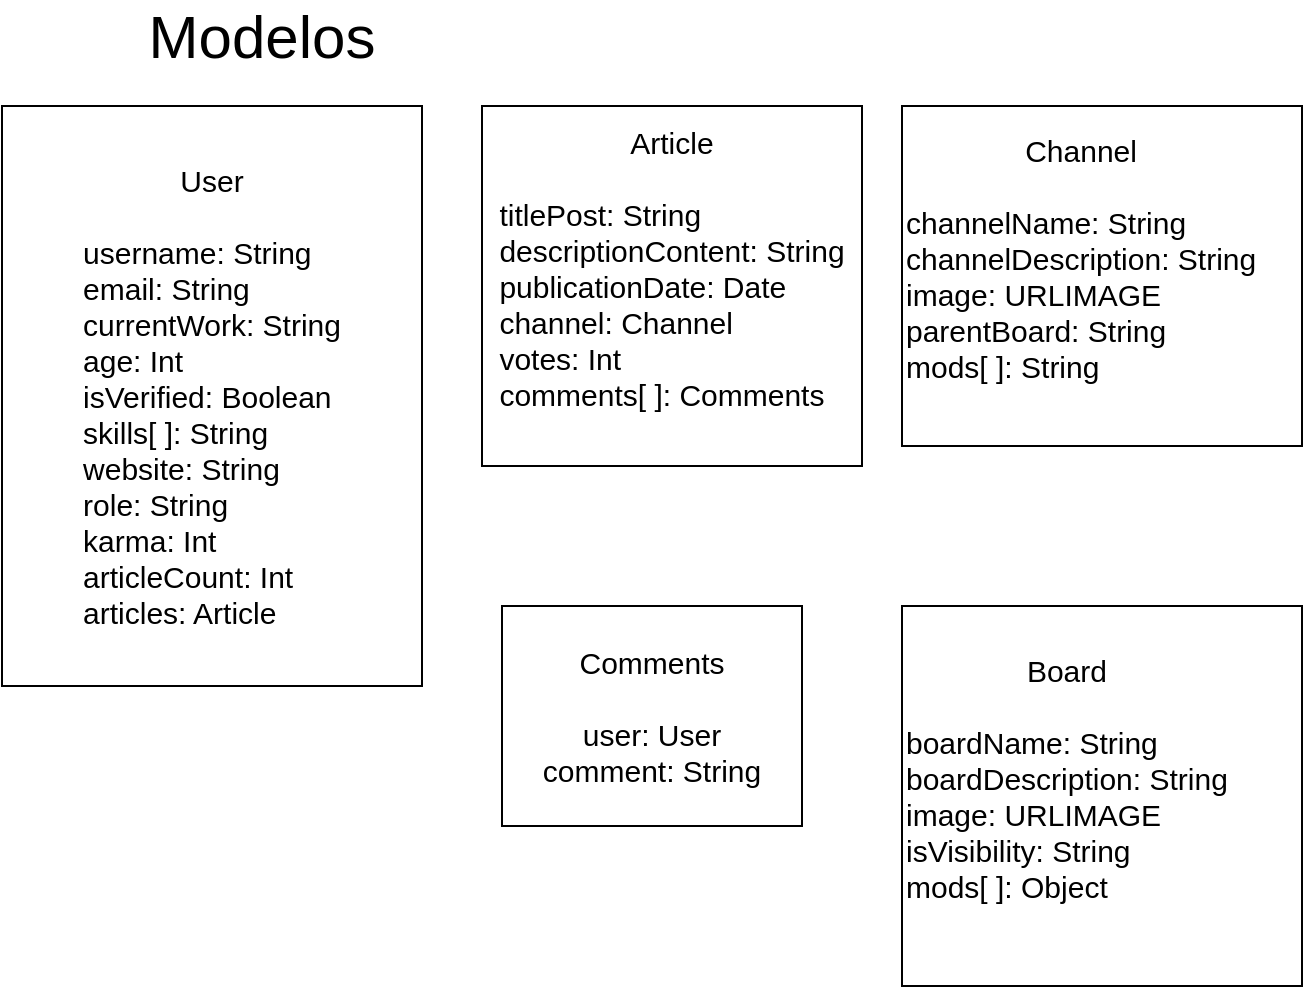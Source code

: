 <mxfile>
    <diagram id="zADwQ3SVAGStBw-cGWYm" name="Models">
        <mxGraphModel dx="1881" dy="617" grid="1" gridSize="10" guides="1" tooltips="1" connect="1" arrows="1" fold="1" page="1" pageScale="1" pageWidth="827" pageHeight="1169" math="0" shadow="0">
            <root>
                <mxCell id="0"/>
                <mxCell id="1" parent="0"/>
                <mxCell id="4" value="Modelos" style="text;html=1;strokeColor=none;fillColor=none;align=center;verticalAlign=middle;whiteSpace=wrap;rounded=0;fontStyle=0;fontSize=30;" parent="1" vertex="1">
                    <mxGeometry x="80" y="40" width="60" height="30" as="geometry"/>
                </mxCell>
                <mxCell id="11" value="User&lt;br&gt;&lt;br&gt;&lt;div style=&quot;text-align: left&quot;&gt;&lt;span&gt;username: String&lt;/span&gt;&lt;/div&gt;&lt;div style=&quot;text-align: left&quot;&gt;&lt;span&gt;email: String&lt;/span&gt;&lt;/div&gt;&lt;div style=&quot;text-align: left&quot;&gt;&lt;span&gt;currentWork: String&lt;/span&gt;&lt;/div&gt;&lt;div style=&quot;text-align: left&quot;&gt;&lt;span&gt;age: Int&lt;/span&gt;&lt;/div&gt;&lt;div style=&quot;text-align: left&quot;&gt;&lt;span&gt;isVerified: Boolean&lt;/span&gt;&lt;/div&gt;&lt;div style=&quot;text-align: left&quot;&gt;&lt;span&gt;skills[ ]: String&lt;/span&gt;&lt;/div&gt;&lt;div style=&quot;text-align: left&quot;&gt;&lt;span&gt;website: String&lt;/span&gt;&lt;/div&gt;&lt;div style=&quot;text-align: left&quot;&gt;&lt;span&gt;role: String&lt;/span&gt;&lt;/div&gt;&lt;div style=&quot;text-align: left&quot;&gt;&lt;span style=&quot;font-size: 15px&quot;&gt;karma: Int&lt;/span&gt;&lt;/div&gt;&lt;div style=&quot;text-align: left&quot;&gt;&lt;span style=&quot;font-size: 15px&quot;&gt;articleCount: Int&lt;/span&gt;&lt;/div&gt;&lt;div style=&quot;text-align: left&quot;&gt;&lt;span style=&quot;font-size: 15px&quot;&gt;articles: Article&lt;/span&gt;&lt;/div&gt;" style="rounded=0;whiteSpace=wrap;html=1;fontSize=15;" parent="1" vertex="1">
                    <mxGeometry x="-20" y="90" width="210" height="290" as="geometry"/>
                </mxCell>
                <mxCell id="12" value="Article&lt;br&gt;&lt;br&gt;&lt;div style=&quot;text-align: left&quot;&gt;&lt;span&gt;titlePost: String&lt;/span&gt;&lt;/div&gt;&lt;div style=&quot;text-align: left&quot;&gt;&lt;span&gt;descriptionContent: String&lt;/span&gt;&lt;/div&gt;&lt;div style=&quot;text-align: left&quot;&gt;publicationDate: Date&lt;/div&gt;&lt;div style=&quot;text-align: left&quot;&gt;channel: Channel&lt;/div&gt;&lt;div style=&quot;text-align: left&quot;&gt;votes: Int&lt;/div&gt;&lt;div style=&quot;text-align: left&quot;&gt;comments[ ]: Comments&lt;/div&gt;&lt;div style=&quot;text-align: left&quot;&gt;&lt;br&gt;&lt;/div&gt;" style="rounded=0;whiteSpace=wrap;html=1;fontSize=15;" parent="1" vertex="1">
                    <mxGeometry x="220" y="90" width="190" height="180" as="geometry"/>
                </mxCell>
                <mxCell id="14" value="&lt;div style=&quot;text-align: center&quot;&gt;&lt;span&gt;Channel&lt;/span&gt;&lt;/div&gt;&lt;div&gt;&lt;span style=&quot;font-size: 15px&quot;&gt;&lt;br&gt;&lt;/span&gt;&lt;/div&gt;&lt;div&gt;&lt;div&gt;&lt;span&gt;channelName: String&lt;/span&gt;&lt;/div&gt;&lt;span&gt;&lt;div&gt;&lt;span&gt;channelDescription: String&lt;/span&gt;&lt;/div&gt;&lt;/span&gt;&lt;span&gt;&lt;div&gt;&lt;span&gt;image: URLIMAGE&lt;/span&gt;&lt;/div&gt;&lt;div&gt;parentBoard: String&lt;/div&gt;&lt;div&gt;mods[ ]: String&lt;/div&gt;&lt;div&gt;&lt;br&gt;&lt;/div&gt;&lt;/span&gt;&lt;/div&gt;" style="rounded=0;whiteSpace=wrap;html=1;fontSize=15;align=left;" parent="1" vertex="1">
                    <mxGeometry x="430" y="90" width="200" height="170" as="geometry"/>
                </mxCell>
                <mxCell id="8jkG0UfjaeEVxahPSzpD-16" value="&lt;div style=&quot;text-align: center&quot;&gt;Board&lt;/div&gt;&lt;div style=&quot;text-align: center&quot;&gt;&lt;br&gt;&lt;/div&gt;&lt;div&gt;&lt;div&gt;&lt;span&gt;boardName: String&lt;/span&gt;&lt;/div&gt;&lt;span&gt;&lt;div&gt;&lt;span&gt;boardDescription: String&lt;/span&gt;&lt;/div&gt;&lt;/span&gt;&lt;span&gt;&lt;div&gt;&lt;span&gt;image: URLIMAGE&lt;/span&gt;&lt;/div&gt;&lt;div&gt;isVisibility: String&lt;/div&gt;&lt;div&gt;mods[ ]: Object&lt;/div&gt;&lt;div&gt;&lt;br&gt;&lt;/div&gt;&lt;/span&gt;&lt;/div&gt;" style="rounded=0;whiteSpace=wrap;html=1;fontSize=15;align=left;" parent="1" vertex="1">
                    <mxGeometry x="430" y="340" width="200" height="190" as="geometry"/>
                </mxCell>
                <mxCell id="dVCIMcFM7lCt38xhpQC4-15" value="Comments&lt;br&gt;&lt;br&gt;user: User&lt;br&gt;comment: String" style="whiteSpace=wrap;html=1;fontSize=15;" parent="1" vertex="1">
                    <mxGeometry x="230" y="340" width="150" height="110" as="geometry"/>
                </mxCell>
            </root>
        </mxGraphModel>
    </diagram>
    <diagram id="7b2gY7h-Tbt9mVGRvDtH" name="Routes">
        <mxGraphModel dx="5892" dy="1028" grid="1" gridSize="10" guides="1" tooltips="1" connect="1" arrows="1" fold="1" page="1" pageScale="1" pageWidth="827" pageHeight="1169" math="0" shadow="0">
            <root>
                <mxCell id="zwRC00Iel5lifZLtyQIo-0"/>
                <mxCell id="zwRC00Iel5lifZLtyQIo-1" parent="zwRC00Iel5lifZLtyQIo-0"/>
                <mxCell id="zwRC00Iel5lifZLtyQIo-2" value="Router" style="ellipse;whiteSpace=wrap;html=1;aspect=fixed;fontSize=15;fillColor=#f0a30a;fontColor=#000000;strokeColor=#BD7000;" parent="zwRC00Iel5lifZLtyQIo-1" vertex="1">
                    <mxGeometry x="-870" y="180" width="80" height="80" as="geometry"/>
                </mxCell>
                <mxCell id="zwRC00Iel5lifZLtyQIo-3" value="/" style="rounded=1;whiteSpace=wrap;html=1;fontSize=15;fillColor=#1ba1e2;fontColor=#ffffff;strokeColor=#006EAF;" parent="zwRC00Iel5lifZLtyQIo-1" vertex="1">
                    <mxGeometry x="-885" y="50" width="120" height="60" as="geometry"/>
                </mxCell>
                <mxCell id="hpgnd7Qy0DAB7BOR0aHL-9" style="edgeStyle=none;html=1;exitX=1;exitY=0.75;exitDx=0;exitDy=0;entryX=0;entryY=0.75;entryDx=0;entryDy=0;fontSize=15;" parent="zwRC00Iel5lifZLtyQIo-1" source="zwRC00Iel5lifZLtyQIo-7" target="zwRC00Iel5lifZLtyQIo-8" edge="1">
                    <mxGeometry relative="1" as="geometry"/>
                </mxCell>
                <mxCell id="hpgnd7Qy0DAB7BOR0aHL-12" style="edgeStyle=none;html=1;exitX=0.5;exitY=1;exitDx=0;exitDy=0;entryX=0.5;entryY=0;entryDx=0;entryDy=0;fontSize=15;" parent="zwRC00Iel5lifZLtyQIo-1" source="zwRC00Iel5lifZLtyQIo-7" target="OXtV9-3r-HbZbAKRphyl-0" edge="1">
                    <mxGeometry relative="1" as="geometry"/>
                </mxCell>
                <mxCell id="hpgnd7Qy0DAB7BOR0aHL-33" style="edgeStyle=none;html=1;exitX=0;exitY=0.5;exitDx=0;exitDy=0;entryX=0.5;entryY=0;entryDx=0;entryDy=0;fontSize=15;" parent="zwRC00Iel5lifZLtyQIo-1" source="zwRC00Iel5lifZLtyQIo-7" target="hpgnd7Qy0DAB7BOR0aHL-32" edge="1">
                    <mxGeometry relative="1" as="geometry"/>
                </mxCell>
                <mxCell id="zwRC00Iel5lifZLtyQIo-7" value="Login" style="rounded=1;whiteSpace=wrap;html=1;fontSize=15;fillColor=#1ba1e2;fontColor=#ffffff;strokeColor=#006EAF;" parent="zwRC00Iel5lifZLtyQIo-1" vertex="1">
                    <mxGeometry x="-1005" y="480" width="120" height="60" as="geometry"/>
                </mxCell>
                <mxCell id="hpgnd7Qy0DAB7BOR0aHL-8" style="edgeStyle=none;html=1;exitX=0;exitY=0.25;exitDx=0;exitDy=0;entryX=1;entryY=0.25;entryDx=0;entryDy=0;fontSize=15;" parent="zwRC00Iel5lifZLtyQIo-1" source="zwRC00Iel5lifZLtyQIo-8" target="zwRC00Iel5lifZLtyQIo-7" edge="1">
                    <mxGeometry relative="1" as="geometry"/>
                </mxCell>
                <mxCell id="hpgnd7Qy0DAB7BOR0aHL-13" style="edgeStyle=none;html=1;exitX=0.5;exitY=1;exitDx=0;exitDy=0;fontSize=15;" parent="zwRC00Iel5lifZLtyQIo-1" source="zwRC00Iel5lifZLtyQIo-8" edge="1">
                    <mxGeometry relative="1" as="geometry">
                        <mxPoint x="-840" y="810" as="targetPoint"/>
                    </mxGeometry>
                </mxCell>
                <mxCell id="zwRC00Iel5lifZLtyQIo-8" value="Sign Up" style="rounded=1;whiteSpace=wrap;html=1;fontSize=15;fillColor=#1ba1e2;fontColor=#ffffff;strokeColor=#006EAF;" parent="zwRC00Iel5lifZLtyQIo-1" vertex="1">
                    <mxGeometry x="-755" y="480" width="120" height="60" as="geometry"/>
                </mxCell>
                <mxCell id="zwRC00Iel5lifZLtyQIo-24" style="edgeStyle=none;html=1;exitX=0.75;exitY=1;exitDx=0;exitDy=0;entryX=0.5;entryY=0;entryDx=0;entryDy=0;fontSize=15;" parent="zwRC00Iel5lifZLtyQIo-1" source="zwRC00Iel5lifZLtyQIo-13" target="zwRC00Iel5lifZLtyQIo-20" edge="1">
                    <mxGeometry relative="1" as="geometry">
                        <Array as="points">
                            <mxPoint x="-330" y="1890"/>
                        </Array>
                    </mxGeometry>
                </mxCell>
                <mxCell id="hpgnd7Qy0DAB7BOR0aHL-68" value="/new-post" style="edgeLabel;html=1;align=center;verticalAlign=middle;resizable=0;points=[];fontSize=15;" parent="zwRC00Iel5lifZLtyQIo-24" vertex="1" connectable="0">
                    <mxGeometry x="-0.248" y="-1" relative="1" as="geometry">
                        <mxPoint as="offset"/>
                    </mxGeometry>
                </mxCell>
                <mxCell id="zwRC00Iel5lifZLtyQIo-25" style="edgeStyle=none;html=1;exitX=0.5;exitY=1;exitDx=0;exitDy=0;entryX=0.5;entryY=0;entryDx=0;entryDy=0;fontSize=15;" parent="zwRC00Iel5lifZLtyQIo-1" source="zwRC00Iel5lifZLtyQIo-13" target="zwRC00Iel5lifZLtyQIo-21" edge="1">
                    <mxGeometry relative="1" as="geometry">
                        <Array as="points">
                            <mxPoint x="-540" y="2010"/>
                            <mxPoint x="-550" y="2050"/>
                        </Array>
                    </mxGeometry>
                </mxCell>
                <mxCell id="hpgnd7Qy0DAB7BOR0aHL-69" value="/view-list-post" style="edgeLabel;html=1;align=center;verticalAlign=middle;resizable=0;points=[];fontSize=15;" parent="zwRC00Iel5lifZLtyQIo-25" vertex="1" connectable="0">
                    <mxGeometry x="-0.441" y="-1" relative="1" as="geometry">
                        <mxPoint as="offset"/>
                    </mxGeometry>
                </mxCell>
                <mxCell id="zwRC00Iel5lifZLtyQIo-26" style="edgeStyle=none;html=1;exitX=0;exitY=0.5;exitDx=0;exitDy=0;entryX=0.5;entryY=0;entryDx=0;entryDy=0;fontSize=15;" parent="zwRC00Iel5lifZLtyQIo-1" source="zwRC00Iel5lifZLtyQIo-13" target="zwRC00Iel5lifZLtyQIo-22" edge="1">
                    <mxGeometry relative="1" as="geometry">
                        <Array as="points">
                            <mxPoint x="-660" y="1880"/>
                            <mxPoint x="-750" y="1880"/>
                        </Array>
                    </mxGeometry>
                </mxCell>
                <mxCell id="hpgnd7Qy0DAB7BOR0aHL-70" value="/view-post/:id" style="edgeLabel;html=1;align=center;verticalAlign=middle;resizable=0;points=[];fontSize=15;" parent="zwRC00Iel5lifZLtyQIo-26" vertex="1" connectable="0">
                    <mxGeometry x="-0.152" y="-1" relative="1" as="geometry">
                        <mxPoint as="offset"/>
                    </mxGeometry>
                </mxCell>
                <mxCell id="zwRC00Iel5lifZLtyQIo-13" value="/articles" style="rounded=1;whiteSpace=wrap;html=1;fontSize=15;fillColor=#60a917;fontColor=#ffffff;strokeColor=#2D7600;" parent="zwRC00Iel5lifZLtyQIo-1" vertex="1">
                    <mxGeometry x="-590" y="1850" width="120" height="40" as="geometry"/>
                </mxCell>
                <mxCell id="zwRC00Iel5lifZLtyQIo-20" value="create a new post" style="rounded=0;whiteSpace=wrap;html=1;fontSize=15;fillColor=#a20025;fontColor=#ffffff;strokeColor=#6F0000;" parent="zwRC00Iel5lifZLtyQIo-1" vertex="1">
                    <mxGeometry x="-390" y="2100" width="120" height="60" as="geometry"/>
                </mxCell>
                <mxCell id="zwRC00Iel5lifZLtyQIo-21" value="show posts list" style="rounded=0;whiteSpace=wrap;html=1;fontSize=15;fillColor=#a20025;fontColor=#ffffff;strokeColor=#6F0000;" parent="zwRC00Iel5lifZLtyQIo-1" vertex="1">
                    <mxGeometry x="-610" y="2100" width="120" height="60" as="geometry"/>
                </mxCell>
                <mxCell id="zwRC00Iel5lifZLtyQIo-22" value="access to the content of the post" style="rounded=0;whiteSpace=wrap;html=1;fontSize=15;fillColor=#a20025;fontColor=#ffffff;strokeColor=#6F0000;" parent="zwRC00Iel5lifZLtyQIo-1" vertex="1">
                    <mxGeometry x="-810" y="2100" width="120" height="60" as="geometry"/>
                </mxCell>
                <mxCell id="hpgnd7Qy0DAB7BOR0aHL-21" style="edgeStyle=none;html=1;exitX=0.5;exitY=1;exitDx=0;exitDy=0;entryX=0.5;entryY=0;entryDx=0;entryDy=0;fontSize=15;" parent="zwRC00Iel5lifZLtyQIo-1" source="OXtV9-3r-HbZbAKRphyl-0" target="hpgnd7Qy0DAB7BOR0aHL-16" edge="1">
                    <mxGeometry relative="1" as="geometry"/>
                </mxCell>
                <mxCell id="OXtV9-3r-HbZbAKRphyl-0" value="Home User" style="rounded=1;whiteSpace=wrap;html=1;fontSize=15;fillColor=#1ba1e2;fontColor=#ffffff;strokeColor=#006EAF;" parent="zwRC00Iel5lifZLtyQIo-1" vertex="1">
                    <mxGeometry x="-900" y="810" width="120" height="60" as="geometry"/>
                </mxCell>
                <mxCell id="hpgnd7Qy0DAB7BOR0aHL-10" style="edgeStyle=none;html=1;exitX=0.5;exitY=1;exitDx=0;exitDy=0;entryX=0.5;entryY=0;entryDx=0;entryDy=0;fontSize=15;" parent="zwRC00Iel5lifZLtyQIo-1" source="hpgnd7Qy0DAB7BOR0aHL-0" target="zwRC00Iel5lifZLtyQIo-7" edge="1">
                    <mxGeometry relative="1" as="geometry"/>
                </mxCell>
                <mxCell id="hpgnd7Qy0DAB7BOR0aHL-11" style="edgeStyle=none;html=1;exitX=0.5;exitY=1;exitDx=0;exitDy=0;entryX=0.5;entryY=0;entryDx=0;entryDy=0;fontSize=15;" parent="zwRC00Iel5lifZLtyQIo-1" source="hpgnd7Qy0DAB7BOR0aHL-0" target="zwRC00Iel5lifZLtyQIo-8" edge="1">
                    <mxGeometry relative="1" as="geometry"/>
                </mxCell>
                <mxCell id="hpgnd7Qy0DAB7BOR0aHL-0" value="Landing Page About" style="rounded=1;whiteSpace=wrap;html=1;fontSize=15;fillColor=#60a917;fontColor=#ffffff;strokeColor=#2D7600;" parent="zwRC00Iel5lifZLtyQIo-1" vertex="1">
                    <mxGeometry x="-890" y="340" width="120" height="60" as="geometry"/>
                </mxCell>
                <mxCell id="hpgnd7Qy0DAB7BOR0aHL-22" style="edgeStyle=none;html=1;exitX=0.5;exitY=1;exitDx=0;exitDy=0;fontSize=15;" parent="zwRC00Iel5lifZLtyQIo-1" source="hpgnd7Qy0DAB7BOR0aHL-16" target="hpgnd7Qy0DAB7BOR0aHL-17" edge="1">
                    <mxGeometry relative="1" as="geometry"/>
                </mxCell>
                <mxCell id="hpgnd7Qy0DAB7BOR0aHL-16" value="Boards" style="rounded=1;whiteSpace=wrap;html=1;fontSize=15;fillColor=#60a917;fontColor=#ffffff;strokeColor=#2D7600;" parent="zwRC00Iel5lifZLtyQIo-1" vertex="1">
                    <mxGeometry x="-900" y="1010" width="120" height="60" as="geometry"/>
                </mxCell>
                <mxCell id="hpgnd7Qy0DAB7BOR0aHL-23" style="edgeStyle=none;html=1;exitX=0.5;exitY=1;exitDx=0;exitDy=0;fontSize=15;" parent="zwRC00Iel5lifZLtyQIo-1" source="hpgnd7Qy0DAB7BOR0aHL-17" target="hpgnd7Qy0DAB7BOR0aHL-18" edge="1">
                    <mxGeometry relative="1" as="geometry"/>
                </mxCell>
                <mxCell id="hpgnd7Qy0DAB7BOR0aHL-17" value="child&lt;br&gt;router" style="ellipse;whiteSpace=wrap;html=1;aspect=fixed;fontSize=15;fillColor=#6a00ff;fontColor=#ffffff;strokeColor=#3700CC;" parent="zwRC00Iel5lifZLtyQIo-1" vertex="1">
                    <mxGeometry x="-880" y="1130" width="80" height="80" as="geometry"/>
                </mxCell>
                <mxCell id="hpgnd7Qy0DAB7BOR0aHL-27" style="edgeStyle=none;html=1;exitX=1;exitY=0.5;exitDx=0;exitDy=0;entryX=0;entryY=0.5;entryDx=0;entryDy=0;fontSize=15;" parent="zwRC00Iel5lifZLtyQIo-1" source="hpgnd7Qy0DAB7BOR0aHL-18" target="hpgnd7Qy0DAB7BOR0aHL-26" edge="1">
                    <mxGeometry relative="1" as="geometry"/>
                </mxCell>
                <mxCell id="hpgnd7Qy0DAB7BOR0aHL-18" value="Channels" style="rounded=1;whiteSpace=wrap;html=1;fontSize=15;fillColor=#60a917;fontColor=#ffffff;strokeColor=#2D7600;" parent="zwRC00Iel5lifZLtyQIo-1" vertex="1">
                    <mxGeometry x="-900" y="1290" width="120" height="60" as="geometry"/>
                </mxCell>
                <mxCell id="hpgnd7Qy0DAB7BOR0aHL-30" style="edgeStyle=none;html=1;exitX=0.5;exitY=1;exitDx=0;exitDy=0;entryX=0.5;entryY=0;entryDx=0;entryDy=0;fontSize=15;" parent="zwRC00Iel5lifZLtyQIo-1" source="hpgnd7Qy0DAB7BOR0aHL-19" target="hpgnd7Qy0DAB7BOR0aHL-29" edge="1">
                    <mxGeometry relative="1" as="geometry"/>
                </mxCell>
                <mxCell id="hpgnd7Qy0DAB7BOR0aHL-19" value="access to the channel" style="rounded=0;whiteSpace=wrap;html=1;fontSize=15;fillColor=#a20025;fontColor=#ffffff;strokeColor=#6F0000;" parent="zwRC00Iel5lifZLtyQIo-1" vertex="1">
                    <mxGeometry x="-627.5" y="1460" width="195" height="60" as="geometry"/>
                </mxCell>
                <mxCell id="hpgnd7Qy0DAB7BOR0aHL-28" style="edgeStyle=none;html=1;exitX=0.5;exitY=1;exitDx=0;exitDy=0;fontSize=15;" parent="zwRC00Iel5lifZLtyQIo-1" source="hpgnd7Qy0DAB7BOR0aHL-26" target="hpgnd7Qy0DAB7BOR0aHL-19" edge="1">
                    <mxGeometry relative="1" as="geometry"/>
                </mxCell>
                <mxCell id="hpgnd7Qy0DAB7BOR0aHL-71" value="&lt;span style=&quot;color: rgb(255 , 255 , 255)&quot;&gt;channel/fronend-react&lt;/span&gt;" style="edgeLabel;html=1;align=center;verticalAlign=middle;resizable=0;points=[];fontSize=15;" parent="hpgnd7Qy0DAB7BOR0aHL-28" vertex="1" connectable="0">
                    <mxGeometry x="-0.167" relative="1" as="geometry">
                        <mxPoint as="offset"/>
                    </mxGeometry>
                </mxCell>
                <mxCell id="hpgnd7Qy0DAB7BOR0aHL-26" value="child&lt;br&gt;router" style="ellipse;whiteSpace=wrap;html=1;aspect=fixed;fontSize=15;fillColor=#6a00ff;fontColor=#ffffff;strokeColor=#3700CC;" parent="zwRC00Iel5lifZLtyQIo-1" vertex="1">
                    <mxGeometry x="-570" y="1280" width="80" height="80" as="geometry"/>
                </mxCell>
                <mxCell id="hpgnd7Qy0DAB7BOR0aHL-74" style="edgeStyle=none;html=1;entryX=0.5;entryY=0;entryDx=0;entryDy=0;fontSize=15;" parent="zwRC00Iel5lifZLtyQIo-1" source="hpgnd7Qy0DAB7BOR0aHL-29" target="hpgnd7Qy0DAB7BOR0aHL-72" edge="1">
                    <mxGeometry relative="1" as="geometry"/>
                </mxCell>
                <mxCell id="hpgnd7Qy0DAB7BOR0aHL-29" value="child&lt;br&gt;router" style="ellipse;whiteSpace=wrap;html=1;aspect=fixed;fontSize=15;fillColor=#6a00ff;fontColor=#ffffff;strokeColor=#3700CC;" parent="zwRC00Iel5lifZLtyQIo-1" vertex="1">
                    <mxGeometry x="-570" y="1620" width="80" height="80" as="geometry"/>
                </mxCell>
                <mxCell id="hpgnd7Qy0DAB7BOR0aHL-36" style="edgeStyle=none;html=1;exitX=0.5;exitY=1;exitDx=0;exitDy=0;entryX=0.5;entryY=0;entryDx=0;entryDy=0;fontSize=15;" parent="zwRC00Iel5lifZLtyQIo-1" source="hpgnd7Qy0DAB7BOR0aHL-32" target="hpgnd7Qy0DAB7BOR0aHL-35" edge="1">
                    <mxGeometry relative="1" as="geometry"/>
                </mxCell>
                <mxCell id="hpgnd7Qy0DAB7BOR0aHL-82" value="/admin" style="edgeLabel;html=1;align=center;verticalAlign=middle;resizable=0;points=[];fontSize=15;" parent="hpgnd7Qy0DAB7BOR0aHL-36" vertex="1" connectable="0">
                    <mxGeometry x="-0.378" relative="1" as="geometry">
                        <mxPoint as="offset"/>
                    </mxGeometry>
                </mxCell>
                <mxCell id="hpgnd7Qy0DAB7BOR0aHL-32" value="Home Admin" style="rounded=1;whiteSpace=wrap;html=1;fontSize=15;fillColor=#1ba1e2;fontColor=#ffffff;strokeColor=#006EAF;" parent="zwRC00Iel5lifZLtyQIo-1" vertex="1">
                    <mxGeometry x="-1670" y="810" width="120" height="60" as="geometry"/>
                </mxCell>
                <mxCell id="hpgnd7Qy0DAB7BOR0aHL-75" style="edgeStyle=none;html=1;exitX=0;exitY=0.5;exitDx=0;exitDy=0;entryX=1;entryY=0.5;entryDx=0;entryDy=0;fontSize=15;" parent="zwRC00Iel5lifZLtyQIo-1" source="hpgnd7Qy0DAB7BOR0aHL-34" target="hpgnd7Qy0DAB7BOR0aHL-40" edge="1">
                    <mxGeometry relative="1" as="geometry">
                        <Array as="points">
                            <mxPoint x="-1880" y="1200"/>
                            <mxPoint x="-1880" y="1020"/>
                        </Array>
                    </mxGeometry>
                </mxCell>
                <mxCell id="hpgnd7Qy0DAB7BOR0aHL-76" style="edgeStyle=none;html=1;exitX=0;exitY=0;exitDx=0;exitDy=0;entryX=1;entryY=0.5;entryDx=0;entryDy=0;fontSize=15;" parent="zwRC00Iel5lifZLtyQIo-1" source="hpgnd7Qy0DAB7BOR0aHL-34" target="hpgnd7Qy0DAB7BOR0aHL-39" edge="1">
                    <mxGeometry relative="1" as="geometry">
                        <Array as="points">
                            <mxPoint x="-1830" y="1172"/>
                            <mxPoint x="-1830" y="720"/>
                        </Array>
                    </mxGeometry>
                </mxCell>
                <mxCell id="hpgnd7Qy0DAB7BOR0aHL-77" style="edgeStyle=none;html=1;exitX=0;exitY=1;exitDx=0;exitDy=0;entryX=1;entryY=0.5;entryDx=0;entryDy=0;fontSize=15;" parent="zwRC00Iel5lifZLtyQIo-1" source="hpgnd7Qy0DAB7BOR0aHL-34" target="hpgnd7Qy0DAB7BOR0aHL-42" edge="1">
                    <mxGeometry relative="1" as="geometry">
                        <Array as="points">
                            <mxPoint x="-1870" y="1228"/>
                            <mxPoint x="-1870" y="1340"/>
                        </Array>
                    </mxGeometry>
                </mxCell>
                <mxCell id="hpgnd7Qy0DAB7BOR0aHL-78" style="edgeStyle=none;html=1;exitX=0.5;exitY=0;exitDx=0;exitDy=0;entryX=1;entryY=0.5;entryDx=0;entryDy=0;fontSize=15;" parent="zwRC00Iel5lifZLtyQIo-1" source="hpgnd7Qy0DAB7BOR0aHL-34" target="hpgnd7Qy0DAB7BOR0aHL-37" edge="1">
                    <mxGeometry relative="1" as="geometry">
                        <Array as="points">
                            <mxPoint x="-1780" y="1160"/>
                            <mxPoint x="-1780" y="470"/>
                        </Array>
                    </mxGeometry>
                </mxCell>
                <mxCell id="hpgnd7Qy0DAB7BOR0aHL-79" style="edgeStyle=none;html=1;exitX=0.5;exitY=1;exitDx=0;exitDy=0;entryX=1;entryY=0.5;entryDx=0;entryDy=0;fontSize=15;" parent="zwRC00Iel5lifZLtyQIo-1" source="hpgnd7Qy0DAB7BOR0aHL-34" target="hpgnd7Qy0DAB7BOR0aHL-41" edge="1">
                    <mxGeometry relative="1" as="geometry">
                        <Array as="points">
                            <mxPoint x="-1614" y="1290"/>
                            <mxPoint x="-1830" y="1290"/>
                            <mxPoint x="-1840" y="1774"/>
                        </Array>
                    </mxGeometry>
                </mxCell>
                <mxCell id="hpgnd7Qy0DAB7BOR0aHL-34" value="child&lt;br&gt;router" style="ellipse;whiteSpace=wrap;html=1;aspect=fixed;fontSize=15;fillColor=#6a00ff;fontColor=#ffffff;strokeColor=#3700CC;" parent="zwRC00Iel5lifZLtyQIo-1" vertex="1">
                    <mxGeometry x="-1654" y="1160" width="80" height="80" as="geometry"/>
                </mxCell>
                <mxCell id="hpgnd7Qy0DAB7BOR0aHL-80" style="edgeStyle=none;html=1;exitX=0.5;exitY=1;exitDx=0;exitDy=0;entryX=0.5;entryY=0;entryDx=0;entryDy=0;fontSize=15;" parent="zwRC00Iel5lifZLtyQIo-1" source="hpgnd7Qy0DAB7BOR0aHL-35" target="hpgnd7Qy0DAB7BOR0aHL-34" edge="1">
                    <mxGeometry relative="1" as="geometry"/>
                </mxCell>
                <mxCell id="hpgnd7Qy0DAB7BOR0aHL-35" value="Dashboard" style="rounded=1;whiteSpace=wrap;html=1;fontSize=15;fillColor=#60a917;fontColor=#ffffff;strokeColor=#2D7600;" parent="zwRC00Iel5lifZLtyQIo-1" vertex="1">
                    <mxGeometry x="-1670" y="1010" width="120" height="60" as="geometry"/>
                </mxCell>
                <mxCell id="hpgnd7Qy0DAB7BOR0aHL-37" value="Home" style="rounded=1;whiteSpace=wrap;html=1;fontSize=15;fillColor=#1ba1e2;fontColor=#ffffff;strokeColor=#006EAF;" parent="zwRC00Iel5lifZLtyQIo-1" vertex="1">
                    <mxGeometry x="-2050" y="440" width="120" height="60" as="geometry"/>
                </mxCell>
                <mxCell id="hpgnd7Qy0DAB7BOR0aHL-83" style="edgeStyle=none;html=1;exitX=0;exitY=0.5;exitDx=0;exitDy=0;entryX=1;entryY=0.5;entryDx=0;entryDy=0;fontSize=15;" parent="zwRC00Iel5lifZLtyQIo-1" source="hpgnd7Qy0DAB7BOR0aHL-39" target="hpgnd7Qy0DAB7BOR0aHL-60" edge="1">
                    <mxGeometry relative="1" as="geometry"/>
                </mxCell>
                <mxCell id="hpgnd7Qy0DAB7BOR0aHL-84" value="/topics" style="edgeLabel;html=1;align=center;verticalAlign=middle;resizable=0;points=[];fontSize=15;" parent="hpgnd7Qy0DAB7BOR0aHL-83" vertex="1" connectable="0">
                    <mxGeometry x="-0.244" y="1" relative="1" as="geometry">
                        <mxPoint as="offset"/>
                    </mxGeometry>
                </mxCell>
                <mxCell id="hpgnd7Qy0DAB7BOR0aHL-39" value="Topics" style="rounded=1;whiteSpace=wrap;html=1;fontSize=15;fillColor=#1ba1e2;fontColor=#ffffff;strokeColor=#006EAF;" parent="zwRC00Iel5lifZLtyQIo-1" vertex="1">
                    <mxGeometry x="-2050" y="690" width="120" height="60" as="geometry"/>
                </mxCell>
                <mxCell id="hpgnd7Qy0DAB7BOR0aHL-133" style="edgeStyle=none;html=1;exitX=0;exitY=0.5;exitDx=0;exitDy=0;entryX=0.969;entryY=0.35;entryDx=0;entryDy=0;entryPerimeter=0;fontSize=15;" parent="zwRC00Iel5lifZLtyQIo-1" source="hpgnd7Qy0DAB7BOR0aHL-40" edge="1">
                    <mxGeometry relative="1" as="geometry">
                        <mxPoint x="-2592.48" y="1158.0" as="targetPoint"/>
                    </mxGeometry>
                </mxCell>
                <mxCell id="hpgnd7Qy0DAB7BOR0aHL-134" value="/users" style="edgeLabel;html=1;align=center;verticalAlign=middle;resizable=0;points=[];fontSize=15;" parent="hpgnd7Qy0DAB7BOR0aHL-133" vertex="1" connectable="0">
                    <mxGeometry x="-0.103" y="-3" relative="1" as="geometry">
                        <mxPoint as="offset"/>
                    </mxGeometry>
                </mxCell>
                <mxCell id="hpgnd7Qy0DAB7BOR0aHL-40" value="Users" style="rounded=1;whiteSpace=wrap;html=1;fontSize=15;fillColor=#1ba1e2;fontColor=#ffffff;strokeColor=#006EAF;" parent="zwRC00Iel5lifZLtyQIo-1" vertex="1">
                    <mxGeometry x="-2050" y="990" width="120" height="60" as="geometry"/>
                </mxCell>
                <mxCell id="hpgnd7Qy0DAB7BOR0aHL-41" value="CMS" style="rounded=1;whiteSpace=wrap;html=1;fontSize=15;fillColor=#1ba1e2;fontColor=#ffffff;strokeColor=#006EAF;" parent="zwRC00Iel5lifZLtyQIo-1" vertex="1">
                    <mxGeometry x="-2050" y="1744" width="120" height="60" as="geometry"/>
                </mxCell>
                <mxCell id="hpgnd7Qy0DAB7BOR0aHL-137" style="edgeStyle=none;html=1;exitX=0;exitY=0.5;exitDx=0;exitDy=0;entryX=1;entryY=0.5;entryDx=0;entryDy=0;fontSize=15;" parent="zwRC00Iel5lifZLtyQIo-1" source="hpgnd7Qy0DAB7BOR0aHL-42" target="hpgnd7Qy0DAB7BOR0aHL-136" edge="1">
                    <mxGeometry relative="1" as="geometry"/>
                </mxCell>
                <mxCell id="hpgnd7Qy0DAB7BOR0aHL-138" value="/reports" style="edgeLabel;html=1;align=center;verticalAlign=middle;resizable=0;points=[];fontSize=15;" parent="hpgnd7Qy0DAB7BOR0aHL-137" vertex="1" connectable="0">
                    <mxGeometry x="-0.196" relative="1" as="geometry">
                        <mxPoint as="offset"/>
                    </mxGeometry>
                </mxCell>
                <mxCell id="hpgnd7Qy0DAB7BOR0aHL-42" value="Reports" style="rounded=1;whiteSpace=wrap;html=1;fontSize=15;fillColor=#1ba1e2;fontColor=#ffffff;strokeColor=#006EAF;" parent="zwRC00Iel5lifZLtyQIo-1" vertex="1">
                    <mxGeometry x="-2050" y="1310" width="120" height="60" as="geometry"/>
                </mxCell>
                <mxCell id="hpgnd7Qy0DAB7BOR0aHL-85" style="edgeStyle=none;html=1;exitX=0;exitY=0;exitDx=0;exitDy=0;entryX=1;entryY=0.5;entryDx=0;entryDy=0;fontSize=15;" parent="zwRC00Iel5lifZLtyQIo-1" source="hpgnd7Qy0DAB7BOR0aHL-60" target="hpgnd7Qy0DAB7BOR0aHL-61" edge="1">
                    <mxGeometry relative="1" as="geometry"/>
                </mxCell>
                <mxCell id="hpgnd7Qy0DAB7BOR0aHL-88" value="/board" style="edgeLabel;html=1;align=center;verticalAlign=middle;resizable=0;points=[];fontSize=15;" parent="hpgnd7Qy0DAB7BOR0aHL-85" vertex="1" connectable="0">
                    <mxGeometry x="-0.298" y="-2" relative="1" as="geometry">
                        <mxPoint as="offset"/>
                    </mxGeometry>
                </mxCell>
                <mxCell id="hpgnd7Qy0DAB7BOR0aHL-86" style="edgeStyle=none;html=1;exitX=0;exitY=0.5;exitDx=0;exitDy=0;entryX=1;entryY=0.5;entryDx=0;entryDy=0;fontSize=15;" parent="zwRC00Iel5lifZLtyQIo-1" source="hpgnd7Qy0DAB7BOR0aHL-60" target="hpgnd7Qy0DAB7BOR0aHL-62" edge="1">
                    <mxGeometry relative="1" as="geometry"/>
                </mxCell>
                <mxCell id="hpgnd7Qy0DAB7BOR0aHL-89" value="/channel" style="edgeLabel;html=1;align=center;verticalAlign=middle;resizable=0;points=[];fontSize=15;" parent="hpgnd7Qy0DAB7BOR0aHL-86" vertex="1" connectable="0">
                    <mxGeometry x="-0.461" y="-2" relative="1" as="geometry">
                        <mxPoint as="offset"/>
                    </mxGeometry>
                </mxCell>
                <mxCell id="hpgnd7Qy0DAB7BOR0aHL-87" style="edgeStyle=none;html=1;exitX=0;exitY=1;exitDx=0;exitDy=0;entryX=1;entryY=0.5;entryDx=0;entryDy=0;fontSize=15;" parent="zwRC00Iel5lifZLtyQIo-1" source="hpgnd7Qy0DAB7BOR0aHL-60" target="hpgnd7Qy0DAB7BOR0aHL-63" edge="1">
                    <mxGeometry relative="1" as="geometry"/>
                </mxCell>
                <mxCell id="hpgnd7Qy0DAB7BOR0aHL-90" value="/articles" style="edgeLabel;html=1;align=center;verticalAlign=middle;resizable=0;points=[];fontSize=15;" parent="hpgnd7Qy0DAB7BOR0aHL-87" vertex="1" connectable="0">
                    <mxGeometry x="-0.223" y="1" relative="1" as="geometry">
                        <mxPoint as="offset"/>
                    </mxGeometry>
                </mxCell>
                <mxCell id="hpgnd7Qy0DAB7BOR0aHL-60" value="child&lt;br&gt;router" style="ellipse;whiteSpace=wrap;html=1;aspect=fixed;fontSize=15;fillColor=#6a00ff;fontColor=#ffffff;strokeColor=#3700CC;" parent="zwRC00Iel5lifZLtyQIo-1" vertex="1">
                    <mxGeometry x="-2380" y="680" width="80" height="80" as="geometry"/>
                </mxCell>
                <mxCell id="hpgnd7Qy0DAB7BOR0aHL-124" style="edgeStyle=none;html=1;exitX=0;exitY=0.5;exitDx=0;exitDy=0;entryX=1;entryY=0.5;entryDx=0;entryDy=0;fontSize=15;" parent="zwRC00Iel5lifZLtyQIo-1" source="hpgnd7Qy0DAB7BOR0aHL-61" target="hpgnd7Qy0DAB7BOR0aHL-100" edge="1">
                    <mxGeometry relative="1" as="geometry"/>
                </mxCell>
                <mxCell id="hpgnd7Qy0DAB7BOR0aHL-61" value="Board root" style="rounded=0;whiteSpace=wrap;html=1;fontSize=15;fillColor=#1ba1e2;fontColor=#ffffff;strokeColor=#006EAF;" parent="zwRC00Iel5lifZLtyQIo-1" vertex="1">
                    <mxGeometry x="-2700" y="524" width="120" height="60" as="geometry"/>
                </mxCell>
                <mxCell id="hpgnd7Qy0DAB7BOR0aHL-125" style="edgeStyle=none;html=1;exitX=0;exitY=0.5;exitDx=0;exitDy=0;entryX=1;entryY=0.5;entryDx=0;entryDy=0;fontSize=15;" parent="zwRC00Iel5lifZLtyQIo-1" source="hpgnd7Qy0DAB7BOR0aHL-62" target="hpgnd7Qy0DAB7BOR0aHL-123" edge="1">
                    <mxGeometry relative="1" as="geometry"/>
                </mxCell>
                <mxCell id="hpgnd7Qy0DAB7BOR0aHL-62" value="Channel" style="rounded=0;whiteSpace=wrap;html=1;fontSize=15;fillColor=#1ba1e2;fontColor=#ffffff;strokeColor=#006EAF;" parent="zwRC00Iel5lifZLtyQIo-1" vertex="1">
                    <mxGeometry x="-2700" y="700" width="120" height="60" as="geometry"/>
                </mxCell>
                <mxCell id="hpgnd7Qy0DAB7BOR0aHL-129" style="edgeStyle=none;html=1;exitX=0;exitY=0.5;exitDx=0;exitDy=0;fontSize=15;" parent="zwRC00Iel5lifZLtyQIo-1" source="hpgnd7Qy0DAB7BOR0aHL-63" edge="1">
                    <mxGeometry relative="1" as="geometry">
                        <mxPoint x="-2890" y="970" as="targetPoint"/>
                    </mxGeometry>
                </mxCell>
                <mxCell id="hpgnd7Qy0DAB7BOR0aHL-63" value="Articles" style="rounded=0;whiteSpace=wrap;html=1;fontSize=15;fillColor=#1ba1e2;fontColor=#ffffff;strokeColor=#006EAF;" parent="zwRC00Iel5lifZLtyQIo-1" vertex="1">
                    <mxGeometry x="-2700" y="880" width="120" height="60" as="geometry"/>
                </mxCell>
                <mxCell id="hpgnd7Qy0DAB7BOR0aHL-73" style="edgeStyle=none;html=1;entryX=0.5;entryY=0;entryDx=0;entryDy=0;fontSize=15;" parent="zwRC00Iel5lifZLtyQIo-1" source="hpgnd7Qy0DAB7BOR0aHL-72" target="zwRC00Iel5lifZLtyQIo-13" edge="1">
                    <mxGeometry relative="1" as="geometry"/>
                </mxCell>
                <mxCell id="hpgnd7Qy0DAB7BOR0aHL-72" value="Disscusions &amp;amp; Articles" style="rounded=1;whiteSpace=wrap;html=1;fontSize=15;fillColor=#60a917;fontColor=#ffffff;strokeColor=#2D7600;" parent="zwRC00Iel5lifZLtyQIo-1" vertex="1">
                    <mxGeometry x="-590" y="1744" width="120" height="40" as="geometry"/>
                </mxCell>
                <mxCell id="hpgnd7Qy0DAB7BOR0aHL-91" value="Create new board" style="rounded=0;whiteSpace=wrap;html=1;fontSize=15;" parent="zwRC00Iel5lifZLtyQIo-1" vertex="1">
                    <mxGeometry x="-3360" y="290" width="120" height="60" as="geometry"/>
                </mxCell>
                <mxCell id="hpgnd7Qy0DAB7BOR0aHL-92" value="Edit board" style="rounded=0;whiteSpace=wrap;html=1;fontSize=15;" parent="zwRC00Iel5lifZLtyQIo-1" vertex="1">
                    <mxGeometry x="-3360" y="380" width="120" height="60" as="geometry"/>
                </mxCell>
                <mxCell id="hpgnd7Qy0DAB7BOR0aHL-93" value="Update board" style="rounded=0;whiteSpace=wrap;html=1;fontSize=15;" parent="zwRC00Iel5lifZLtyQIo-1" vertex="1">
                    <mxGeometry x="-3360" y="470" width="120" height="60" as="geometry"/>
                </mxCell>
                <mxCell id="hpgnd7Qy0DAB7BOR0aHL-94" value="Delete board" style="rounded=0;whiteSpace=wrap;html=1;fontSize=15;" parent="zwRC00Iel5lifZLtyQIo-1" vertex="1">
                    <mxGeometry x="-3360" y="570" width="120" height="60" as="geometry"/>
                </mxCell>
                <mxCell id="hpgnd7Qy0DAB7BOR0aHL-102" style="edgeStyle=none;html=1;exitX=0.5;exitY=0;exitDx=0;exitDy=0;entryX=1;entryY=0.5;entryDx=0;entryDy=0;fontSize=15;" parent="zwRC00Iel5lifZLtyQIo-1" source="hpgnd7Qy0DAB7BOR0aHL-100" target="hpgnd7Qy0DAB7BOR0aHL-91" edge="1">
                    <mxGeometry relative="1" as="geometry"/>
                </mxCell>
                <mxCell id="hpgnd7Qy0DAB7BOR0aHL-106" value="/create-board" style="edgeLabel;html=1;align=center;verticalAlign=middle;resizable=0;points=[];fontSize=15;" parent="hpgnd7Qy0DAB7BOR0aHL-102" vertex="1" connectable="0">
                    <mxGeometry x="-0.286" y="-1" relative="1" as="geometry">
                        <mxPoint as="offset"/>
                    </mxGeometry>
                </mxCell>
                <mxCell id="hpgnd7Qy0DAB7BOR0aHL-103" style="edgeStyle=none;html=1;exitX=0;exitY=0;exitDx=0;exitDy=0;entryX=1;entryY=0.5;entryDx=0;entryDy=0;fontSize=15;" parent="zwRC00Iel5lifZLtyQIo-1" source="hpgnd7Qy0DAB7BOR0aHL-100" target="hpgnd7Qy0DAB7BOR0aHL-92" edge="1">
                    <mxGeometry relative="1" as="geometry"/>
                </mxCell>
                <mxCell id="hpgnd7Qy0DAB7BOR0aHL-107" value="/edit-board/:id" style="edgeLabel;html=1;align=center;verticalAlign=middle;resizable=0;points=[];fontSize=15;" parent="hpgnd7Qy0DAB7BOR0aHL-103" vertex="1" connectable="0">
                    <mxGeometry x="-0.362" y="2" relative="1" as="geometry">
                        <mxPoint x="1" as="offset"/>
                    </mxGeometry>
                </mxCell>
                <mxCell id="hpgnd7Qy0DAB7BOR0aHL-104" style="edgeStyle=none;html=1;exitX=0;exitY=0.5;exitDx=0;exitDy=0;entryX=1;entryY=0.5;entryDx=0;entryDy=0;fontSize=15;" parent="zwRC00Iel5lifZLtyQIo-1" source="hpgnd7Qy0DAB7BOR0aHL-100" target="hpgnd7Qy0DAB7BOR0aHL-93" edge="1">
                    <mxGeometry relative="1" as="geometry"/>
                </mxCell>
                <mxCell id="hpgnd7Qy0DAB7BOR0aHL-108" value="/update-board/:id" style="edgeLabel;html=1;align=center;verticalAlign=middle;resizable=0;points=[];fontSize=15;" parent="hpgnd7Qy0DAB7BOR0aHL-104" vertex="1" connectable="0">
                    <mxGeometry x="-0.352" y="-3" relative="1" as="geometry">
                        <mxPoint as="offset"/>
                    </mxGeometry>
                </mxCell>
                <mxCell id="hpgnd7Qy0DAB7BOR0aHL-105" style="edgeStyle=none;html=1;exitX=0.5;exitY=1;exitDx=0;exitDy=0;entryX=1;entryY=0.5;entryDx=0;entryDy=0;fontSize=15;" parent="zwRC00Iel5lifZLtyQIo-1" source="hpgnd7Qy0DAB7BOR0aHL-100" target="hpgnd7Qy0DAB7BOR0aHL-94" edge="1">
                    <mxGeometry relative="1" as="geometry"/>
                </mxCell>
                <mxCell id="hpgnd7Qy0DAB7BOR0aHL-109" value="/delete-board/:id" style="edgeLabel;html=1;align=center;verticalAlign=middle;resizable=0;points=[];fontSize=15;" parent="hpgnd7Qy0DAB7BOR0aHL-105" vertex="1" connectable="0">
                    <mxGeometry x="-0.262" y="-1" relative="1" as="geometry">
                        <mxPoint as="offset"/>
                    </mxGeometry>
                </mxCell>
                <mxCell id="hpgnd7Qy0DAB7BOR0aHL-100" value="router-outlet" style="ellipse;whiteSpace=wrap;html=1;aspect=fixed;fontSize=15;fillColor=#60a917;fontColor=#ffffff;strokeColor=#2D7600;" parent="zwRC00Iel5lifZLtyQIo-1" vertex="1">
                    <mxGeometry x="-2920" y="470" width="80" height="80" as="geometry"/>
                </mxCell>
                <mxCell id="hpgnd7Qy0DAB7BOR0aHL-111" value="Create new channel" style="rounded=0;whiteSpace=wrap;html=1;fontSize=15;" parent="zwRC00Iel5lifZLtyQIo-1" vertex="1">
                    <mxGeometry x="-3640" y="584" width="120" height="60" as="geometry"/>
                </mxCell>
                <mxCell id="hpgnd7Qy0DAB7BOR0aHL-112" value="Edit channel" style="rounded=0;whiteSpace=wrap;html=1;fontSize=15;" parent="zwRC00Iel5lifZLtyQIo-1" vertex="1">
                    <mxGeometry x="-3640" y="674" width="120" height="60" as="geometry"/>
                </mxCell>
                <mxCell id="hpgnd7Qy0DAB7BOR0aHL-113" value="Update channel" style="rounded=0;whiteSpace=wrap;html=1;fontSize=15;" parent="zwRC00Iel5lifZLtyQIo-1" vertex="1">
                    <mxGeometry x="-3640" y="770" width="120" height="60" as="geometry"/>
                </mxCell>
                <mxCell id="hpgnd7Qy0DAB7BOR0aHL-114" value="Delete channel" style="rounded=0;whiteSpace=wrap;html=1;fontSize=15;" parent="zwRC00Iel5lifZLtyQIo-1" vertex="1">
                    <mxGeometry x="-3640" y="864" width="120" height="60" as="geometry"/>
                </mxCell>
                <mxCell id="hpgnd7Qy0DAB7BOR0aHL-115" style="edgeStyle=none;html=1;exitX=0.5;exitY=0;exitDx=0;exitDy=0;entryX=1;entryY=0.5;entryDx=0;entryDy=0;fontSize=15;" parent="zwRC00Iel5lifZLtyQIo-1" source="hpgnd7Qy0DAB7BOR0aHL-123" target="hpgnd7Qy0DAB7BOR0aHL-111" edge="1">
                    <mxGeometry relative="1" as="geometry"/>
                </mxCell>
                <mxCell id="hpgnd7Qy0DAB7BOR0aHL-116" value="/create-channel" style="edgeLabel;html=1;align=center;verticalAlign=middle;resizable=0;points=[];fontSize=15;" parent="hpgnd7Qy0DAB7BOR0aHL-115" vertex="1" connectable="0">
                    <mxGeometry x="-0.286" y="-1" relative="1" as="geometry">
                        <mxPoint as="offset"/>
                    </mxGeometry>
                </mxCell>
                <mxCell id="hpgnd7Qy0DAB7BOR0aHL-117" style="edgeStyle=none;html=1;exitX=0;exitY=0;exitDx=0;exitDy=0;entryX=1;entryY=0.5;entryDx=0;entryDy=0;fontSize=15;" parent="zwRC00Iel5lifZLtyQIo-1" source="hpgnd7Qy0DAB7BOR0aHL-123" target="hpgnd7Qy0DAB7BOR0aHL-112" edge="1">
                    <mxGeometry relative="1" as="geometry"/>
                </mxCell>
                <mxCell id="hpgnd7Qy0DAB7BOR0aHL-118" value="/edit-channel/:id" style="edgeLabel;html=1;align=center;verticalAlign=middle;resizable=0;points=[];fontSize=15;" parent="hpgnd7Qy0DAB7BOR0aHL-117" vertex="1" connectable="0">
                    <mxGeometry x="-0.362" y="2" relative="1" as="geometry">
                        <mxPoint x="1" as="offset"/>
                    </mxGeometry>
                </mxCell>
                <mxCell id="hpgnd7Qy0DAB7BOR0aHL-119" style="edgeStyle=none;html=1;exitX=0;exitY=0.5;exitDx=0;exitDy=0;entryX=1;entryY=0.5;entryDx=0;entryDy=0;fontSize=15;" parent="zwRC00Iel5lifZLtyQIo-1" source="hpgnd7Qy0DAB7BOR0aHL-123" target="hpgnd7Qy0DAB7BOR0aHL-113" edge="1">
                    <mxGeometry relative="1" as="geometry"/>
                </mxCell>
                <mxCell id="hpgnd7Qy0DAB7BOR0aHL-120" value="/update-channel/:id" style="edgeLabel;html=1;align=center;verticalAlign=middle;resizable=0;points=[];fontSize=15;" parent="hpgnd7Qy0DAB7BOR0aHL-119" vertex="1" connectable="0">
                    <mxGeometry x="-0.352" y="-3" relative="1" as="geometry">
                        <mxPoint as="offset"/>
                    </mxGeometry>
                </mxCell>
                <mxCell id="hpgnd7Qy0DAB7BOR0aHL-121" style="edgeStyle=none;html=1;exitX=0.5;exitY=1;exitDx=0;exitDy=0;entryX=1;entryY=0.5;entryDx=0;entryDy=0;fontSize=15;" parent="zwRC00Iel5lifZLtyQIo-1" source="hpgnd7Qy0DAB7BOR0aHL-123" target="hpgnd7Qy0DAB7BOR0aHL-114" edge="1">
                    <mxGeometry relative="1" as="geometry"/>
                </mxCell>
                <mxCell id="hpgnd7Qy0DAB7BOR0aHL-122" value="/delete-channel/:id" style="edgeLabel;html=1;align=center;verticalAlign=middle;resizable=0;points=[];fontSize=15;" parent="hpgnd7Qy0DAB7BOR0aHL-121" vertex="1" connectable="0">
                    <mxGeometry x="-0.262" y="-1" relative="1" as="geometry">
                        <mxPoint as="offset"/>
                    </mxGeometry>
                </mxCell>
                <mxCell id="hpgnd7Qy0DAB7BOR0aHL-123" value="router-outlet" style="ellipse;whiteSpace=wrap;html=1;aspect=fixed;fontSize=15;fillColor=#60a917;fontColor=#ffffff;strokeColor=#2D7600;" parent="zwRC00Iel5lifZLtyQIo-1" vertex="1">
                    <mxGeometry x="-3220" y="744" width="80" height="80" as="geometry"/>
                </mxCell>
                <mxCell id="hpgnd7Qy0DAB7BOR0aHL-131" value="" style="edgeStyle=none;html=1;fontSize=15;" parent="zwRC00Iel5lifZLtyQIo-1" source="hpgnd7Qy0DAB7BOR0aHL-127" target="hpgnd7Qy0DAB7BOR0aHL-130" edge="1">
                    <mxGeometry relative="1" as="geometry"/>
                </mxCell>
                <mxCell id="hpgnd7Qy0DAB7BOR0aHL-127" value="router-outlet" style="ellipse;whiteSpace=wrap;html=1;aspect=fixed;fontSize=15;fillColor=#60a917;fontColor=#ffffff;strokeColor=#2D7600;" parent="zwRC00Iel5lifZLtyQIo-1" vertex="1">
                    <mxGeometry x="-2974" y="940" width="80" height="80" as="geometry"/>
                </mxCell>
                <mxCell id="hpgnd7Qy0DAB7BOR0aHL-130" value="???" style="whiteSpace=wrap;html=1;fontSize=15;fillColor=#60a917;strokeColor=#2D7600;fontColor=#ffffff;" parent="zwRC00Iel5lifZLtyQIo-1" vertex="1">
                    <mxGeometry x="-3154" y="950" width="120" height="60" as="geometry"/>
                </mxCell>
                <mxCell id="hpgnd7Qy0DAB7BOR0aHL-135" value="Display table" style="rounded=0;whiteSpace=wrap;html=1;fontSize=15;fillColor=#1ba1e2;fontColor=#ffffff;strokeColor=#006EAF;" parent="zwRC00Iel5lifZLtyQIo-1" vertex="1">
                    <mxGeometry x="-2720" y="1140" width="120" height="60" as="geometry"/>
                </mxCell>
                <mxCell id="hpgnd7Qy0DAB7BOR0aHL-136" value="Display table" style="rounded=0;whiteSpace=wrap;html=1;fontSize=15;fillColor=#1ba1e2;fontColor=#ffffff;strokeColor=#006EAF;" parent="zwRC00Iel5lifZLtyQIo-1" vertex="1">
                    <mxGeometry x="-2720" y="1400" width="120" height="60" as="geometry"/>
                </mxCell>
            </root>
        </mxGraphModel>
    </diagram>
    <diagram id="665mP5S-_gb4x4gTWN1d" name="RoutesV2">
        <mxGraphModel dx="1054" dy="617" grid="1" gridSize="10" guides="1" tooltips="1" connect="1" arrows="1" fold="1" page="1" pageScale="1" pageWidth="827" pageHeight="1169" math="0" shadow="0">
            <root>
                <mxCell id="25-URJVg49faK8r1Eopr-0"/>
                <mxCell id="25-URJVg49faK8r1Eopr-1" parent="25-URJVg49faK8r1Eopr-0"/>
                <mxCell id="25-URJVg49faK8r1Eopr-4" style="edgeStyle=none;html=1;exitX=0.5;exitY=1;exitDx=0;exitDy=0;entryX=0.5;entryY=0;entryDx=0;entryDy=0;fontSize=12;" parent="25-URJVg49faK8r1Eopr-1" source="25-URJVg49faK8r1Eopr-2" target="25-URJVg49faK8r1Eopr-3" edge="1">
                    <mxGeometry relative="1" as="geometry"/>
                </mxCell>
                <mxCell id="25-URJVg49faK8r1Eopr-2" value="Root&lt;br&gt;router" style="rounded=1;whiteSpace=wrap;html=1;fillColor=#6d8764;fontColor=#ffffff;strokeColor=#3A5431;" parent="25-URJVg49faK8r1Eopr-1" vertex="1">
                    <mxGeometry x="354" y="30" width="120" height="60" as="geometry"/>
                </mxCell>
                <mxCell id="D_bcQ3QdCTamVGoxT4vg-0" style="edgeStyle=none;html=1;exitX=0.5;exitY=1;exitDx=0;exitDy=0;fontSize=12;" parent="25-URJVg49faK8r1Eopr-1" source="25-URJVg49faK8r1Eopr-3" target="25-URJVg49faK8r1Eopr-6" edge="1">
                    <mxGeometry relative="1" as="geometry"/>
                </mxCell>
                <mxCell id="D_bcQ3QdCTamVGoxT4vg-1" style="edgeStyle=none;html=1;exitX=1;exitY=0.5;exitDx=0;exitDy=0;entryX=0.5;entryY=0;entryDx=0;entryDy=0;fontSize=12;" parent="25-URJVg49faK8r1Eopr-1" source="25-URJVg49faK8r1Eopr-3" target="25-URJVg49faK8r1Eopr-7" edge="1">
                    <mxGeometry relative="1" as="geometry"/>
                </mxCell>
                <mxCell id="D_bcQ3QdCTamVGoxT4vg-2" style="edgeStyle=none;html=1;exitX=0;exitY=0.5;exitDx=0;exitDy=0;entryX=0.5;entryY=0;entryDx=0;entryDy=0;fontSize=12;" parent="25-URJVg49faK8r1Eopr-1" source="25-URJVg49faK8r1Eopr-3" target="25-URJVg49faK8r1Eopr-5" edge="1">
                    <mxGeometry relative="1" as="geometry"/>
                </mxCell>
                <mxCell id="25-URJVg49faK8r1Eopr-3" value="&lt;b&gt;&amp;lt;-&lt;br&gt;-&amp;gt;&lt;br&gt;&lt;/b&gt;" style="ellipse;whiteSpace=wrap;html=1;aspect=fixed;fillColor=#647687;fontColor=#ffffff;strokeColor=#314354;" parent="25-URJVg49faK8r1Eopr-1" vertex="1">
                    <mxGeometry x="374" y="160" width="80" height="80" as="geometry"/>
                </mxCell>
                <mxCell id="Jz3EckRhlBhCbsG5n3er-1" style="edgeStyle=none;html=1;exitX=1;exitY=0.5;exitDx=0;exitDy=0;entryX=0;entryY=0.5;entryDx=0;entryDy=0;fontSize=12;" parent="25-URJVg49faK8r1Eopr-1" source="25-URJVg49faK8r1Eopr-5" target="25-URJVg49faK8r1Eopr-6" edge="1">
                    <mxGeometry relative="1" as="geometry"/>
                </mxCell>
                <mxCell id="25-URJVg49faK8r1Eopr-5" value="Welcome Page" style="rounded=1;whiteSpace=wrap;html=1;fontSize=12;fillColor=#76608a;fontColor=#ffffff;strokeColor=#432D57;" parent="25-URJVg49faK8r1Eopr-1" vertex="1">
                    <mxGeometry x="40" y="300" width="120" height="60" as="geometry"/>
                </mxCell>
                <mxCell id="Jz3EckRhlBhCbsG5n3er-0" style="edgeStyle=none;html=1;exitX=1;exitY=0.5;exitDx=0;exitDy=0;entryX=0;entryY=0.5;entryDx=0;entryDy=0;fontSize=12;" parent="25-URJVg49faK8r1Eopr-1" source="25-URJVg49faK8r1Eopr-6" target="25-URJVg49faK8r1Eopr-7" edge="1">
                    <mxGeometry relative="1" as="geometry"/>
                </mxCell>
                <mxCell id="25-URJVg49faK8r1Eopr-6" value="Sign In&amp;nbsp;" style="rounded=1;whiteSpace=wrap;html=1;fontSize=12;fillColor=#76608a;fontColor=#ffffff;strokeColor=#432D57;" parent="25-URJVg49faK8r1Eopr-1" vertex="1">
                    <mxGeometry x="354" y="300" width="120" height="60" as="geometry"/>
                </mxCell>
                <mxCell id="9TdhbP_HwjfINM96bbsB-2" style="edgeStyle=none;html=1;exitX=0.75;exitY=1;exitDx=0;exitDy=0;entryX=0.5;entryY=0;entryDx=0;entryDy=0;" edge="1" parent="25-URJVg49faK8r1Eopr-1" source="25-URJVg49faK8r1Eopr-7" target="9TdhbP_HwjfINM96bbsB-1">
                    <mxGeometry relative="1" as="geometry"/>
                </mxCell>
                <mxCell id="9TdhbP_HwjfINM96bbsB-3" style="edgeStyle=none;html=1;exitX=0.25;exitY=1;exitDx=0;exitDy=0;entryX=0.5;entryY=0;entryDx=0;entryDy=0;" edge="1" parent="25-URJVg49faK8r1Eopr-1" source="25-URJVg49faK8r1Eopr-7" target="9TdhbP_HwjfINM96bbsB-0">
                    <mxGeometry relative="1" as="geometry"/>
                </mxCell>
                <mxCell id="25-URJVg49faK8r1Eopr-7" value="Dashboard" style="rounded=1;whiteSpace=wrap;html=1;fontSize=12;fillColor=#76608a;fontColor=#ffffff;strokeColor=#432D57;" parent="25-URJVg49faK8r1Eopr-1" vertex="1">
                    <mxGeometry x="650" y="300" width="120" height="60" as="geometry"/>
                </mxCell>
                <mxCell id="9TdhbP_HwjfINM96bbsB-0" value="Admin" style="rounded=1;whiteSpace=wrap;html=1;fillColor=#1ba1e2;strokeColor=#006EAF;fontColor=#ffffff;" vertex="1" parent="25-URJVg49faK8r1Eopr-1">
                    <mxGeometry x="400" y="460" width="120" height="60" as="geometry"/>
                </mxCell>
                <mxCell id="mMcbnN67WoiXIErK-pQr-1" style="edgeStyle=none;html=1;exitX=0.5;exitY=1;exitDx=0;exitDy=0;entryX=0.5;entryY=0;entryDx=0;entryDy=0;" edge="1" parent="25-URJVg49faK8r1Eopr-1" source="9TdhbP_HwjfINM96bbsB-1" target="mMcbnN67WoiXIErK-pQr-0">
                    <mxGeometry relative="1" as="geometry"/>
                </mxCell>
                <mxCell id="9TdhbP_HwjfINM96bbsB-1" value="User" style="rounded=1;whiteSpace=wrap;html=1;fillColor=#1ba1e2;strokeColor=#006EAF;fontColor=#ffffff;" vertex="1" parent="25-URJVg49faK8r1Eopr-1">
                    <mxGeometry x="920" y="460" width="120" height="60" as="geometry"/>
                </mxCell>
                <mxCell id="mMcbnN67WoiXIErK-pQr-6" style="edgeStyle=none;html=1;exitX=0;exitY=0;exitDx=0;exitDy=0;" edge="1" parent="25-URJVg49faK8r1Eopr-1" source="mMcbnN67WoiXIErK-pQr-0" target="mMcbnN67WoiXIErK-pQr-2">
                    <mxGeometry relative="1" as="geometry"/>
                </mxCell>
                <mxCell id="mMcbnN67WoiXIErK-pQr-7" style="edgeStyle=none;html=1;exitX=0;exitY=1;exitDx=0;exitDy=0;entryX=1;entryY=0.5;entryDx=0;entryDy=0;" edge="1" parent="25-URJVg49faK8r1Eopr-1" source="mMcbnN67WoiXIErK-pQr-0" target="mMcbnN67WoiXIErK-pQr-3">
                    <mxGeometry relative="1" as="geometry"/>
                </mxCell>
                <mxCell id="mMcbnN67WoiXIErK-pQr-8" style="edgeStyle=none;html=1;exitX=1;exitY=0;exitDx=0;exitDy=0;entryX=0;entryY=0.5;entryDx=0;entryDy=0;" edge="1" parent="25-URJVg49faK8r1Eopr-1" source="mMcbnN67WoiXIErK-pQr-0" target="mMcbnN67WoiXIErK-pQr-4">
                    <mxGeometry relative="1" as="geometry"/>
                </mxCell>
                <mxCell id="mMcbnN67WoiXIErK-pQr-9" style="edgeStyle=none;html=1;exitX=1;exitY=1;exitDx=0;exitDy=0;entryX=0;entryY=0.5;entryDx=0;entryDy=0;" edge="1" parent="25-URJVg49faK8r1Eopr-1" source="mMcbnN67WoiXIErK-pQr-0" target="mMcbnN67WoiXIErK-pQr-5">
                    <mxGeometry relative="1" as="geometry"/>
                </mxCell>
                <mxCell id="mMcbnN67WoiXIErK-pQr-0" value="&lt;b&gt;&amp;lt;-&lt;br&gt;-&amp;gt;&lt;br&gt;&lt;/b&gt;" style="ellipse;whiteSpace=wrap;html=1;aspect=fixed;fillColor=#e3c800;fontColor=#000000;strokeColor=#B09500;" vertex="1" parent="25-URJVg49faK8r1Eopr-1">
                    <mxGeometry x="940" y="585" width="80" height="80" as="geometry"/>
                </mxCell>
                <mxCell id="mMcbnN67WoiXIErK-pQr-2" value="Events View" style="rounded=1;whiteSpace=wrap;html=1;fillColor=#6d8764;fontColor=#ffffff;strokeColor=#3A5431;" vertex="1" parent="25-URJVg49faK8r1Eopr-1">
                    <mxGeometry x="680" y="560" width="120" height="60" as="geometry"/>
                </mxCell>
                <mxCell id="mMcbnN67WoiXIErK-pQr-3" value="General View" style="rounded=1;whiteSpace=wrap;html=1;fillColor=#6d8764;fontColor=#ffffff;strokeColor=#3A5431;" vertex="1" parent="25-URJVg49faK8r1Eopr-1">
                    <mxGeometry x="680" y="700" width="120" height="60" as="geometry"/>
                </mxCell>
                <mxCell id="mMcbnN67WoiXIErK-pQr-4" value="Backend View" style="rounded=1;whiteSpace=wrap;html=1;fillColor=#6d8764;fontColor=#ffffff;strokeColor=#3A5431;" vertex="1" parent="25-URJVg49faK8r1Eopr-1">
                    <mxGeometry x="1170" y="560" width="120" height="60" as="geometry"/>
                </mxCell>
                <mxCell id="mMcbnN67WoiXIErK-pQr-11" style="edgeStyle=none;html=1;exitX=0.5;exitY=1;exitDx=0;exitDy=0;" edge="1" parent="25-URJVg49faK8r1Eopr-1" source="mMcbnN67WoiXIErK-pQr-5" target="mMcbnN67WoiXIErK-pQr-10">
                    <mxGeometry relative="1" as="geometry"/>
                </mxCell>
                <mxCell id="mMcbnN67WoiXIErK-pQr-5" value="Frontend View" style="rounded=1;whiteSpace=wrap;html=1;fillColor=#6d8764;fontColor=#ffffff;strokeColor=#3A5431;" vertex="1" parent="25-URJVg49faK8r1Eopr-1">
                    <mxGeometry x="1170" y="700" width="120" height="60" as="geometry"/>
                </mxCell>
                <mxCell id="mMcbnN67WoiXIErK-pQr-10" value="&lt;b&gt;&amp;lt;-&lt;br&gt;-&amp;gt;&lt;br&gt;&lt;/b&gt;" style="ellipse;whiteSpace=wrap;html=1;aspect=fixed;fillColor=#e3c800;fontColor=#000000;strokeColor=#B09500;" vertex="1" parent="25-URJVg49faK8r1Eopr-1">
                    <mxGeometry x="1190" y="840" width="80" height="80" as="geometry"/>
                </mxCell>
            </root>
        </mxGraphModel>
    </diagram>
</mxfile>